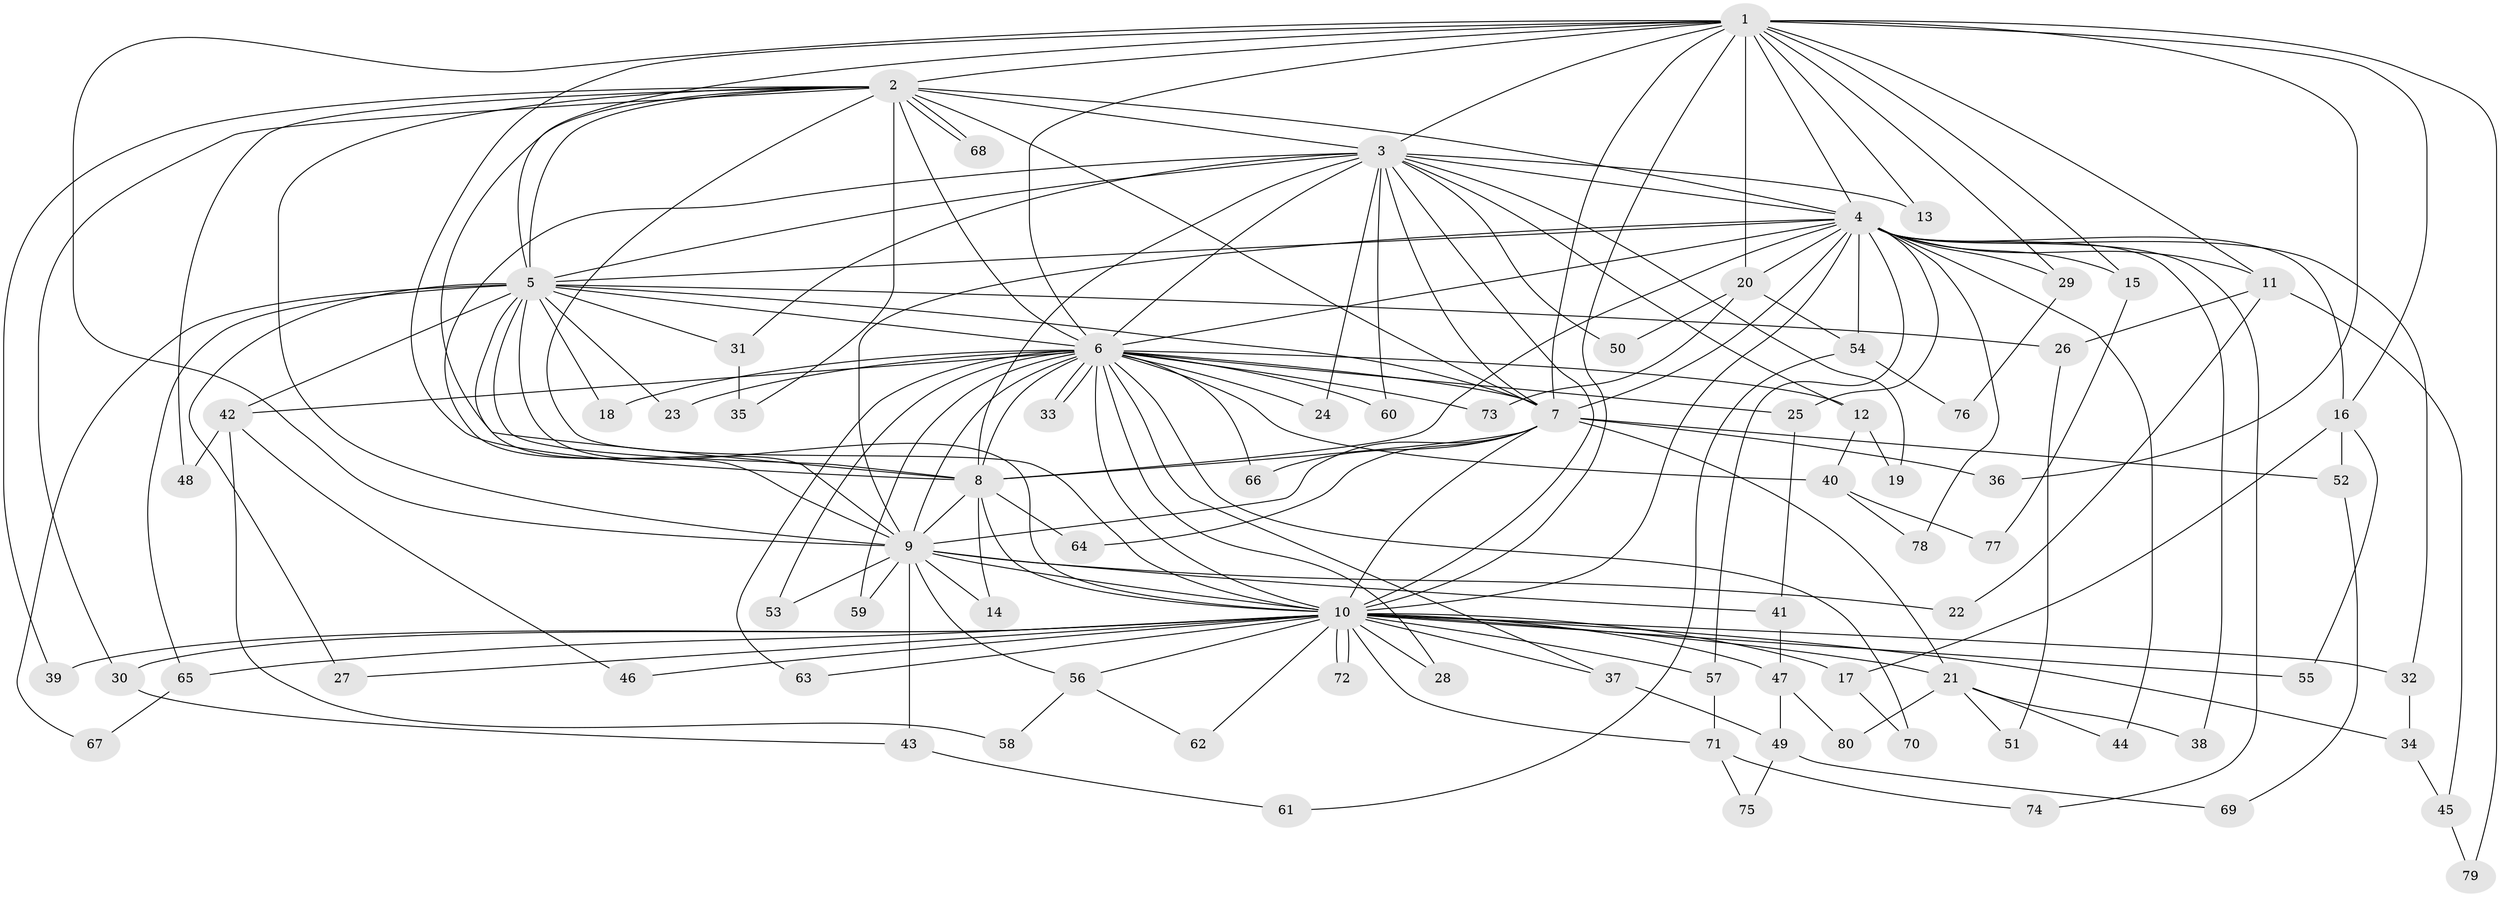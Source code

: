 // Generated by graph-tools (version 1.1) at 2025/45/03/09/25 04:45:09]
// undirected, 80 vertices, 185 edges
graph export_dot {
graph [start="1"]
  node [color=gray90,style=filled];
  1;
  2;
  3;
  4;
  5;
  6;
  7;
  8;
  9;
  10;
  11;
  12;
  13;
  14;
  15;
  16;
  17;
  18;
  19;
  20;
  21;
  22;
  23;
  24;
  25;
  26;
  27;
  28;
  29;
  30;
  31;
  32;
  33;
  34;
  35;
  36;
  37;
  38;
  39;
  40;
  41;
  42;
  43;
  44;
  45;
  46;
  47;
  48;
  49;
  50;
  51;
  52;
  53;
  54;
  55;
  56;
  57;
  58;
  59;
  60;
  61;
  62;
  63;
  64;
  65;
  66;
  67;
  68;
  69;
  70;
  71;
  72;
  73;
  74;
  75;
  76;
  77;
  78;
  79;
  80;
  1 -- 2;
  1 -- 3;
  1 -- 4;
  1 -- 5;
  1 -- 6;
  1 -- 7;
  1 -- 8;
  1 -- 9;
  1 -- 10;
  1 -- 11;
  1 -- 13;
  1 -- 15;
  1 -- 16;
  1 -- 20;
  1 -- 29;
  1 -- 36;
  1 -- 79;
  2 -- 3;
  2 -- 4;
  2 -- 5;
  2 -- 6;
  2 -- 7;
  2 -- 8;
  2 -- 9;
  2 -- 10;
  2 -- 30;
  2 -- 35;
  2 -- 39;
  2 -- 48;
  2 -- 68;
  2 -- 68;
  3 -- 4;
  3 -- 5;
  3 -- 6;
  3 -- 7;
  3 -- 8;
  3 -- 9;
  3 -- 10;
  3 -- 12;
  3 -- 13;
  3 -- 19;
  3 -- 24;
  3 -- 31;
  3 -- 50;
  3 -- 60;
  4 -- 5;
  4 -- 6;
  4 -- 7;
  4 -- 8;
  4 -- 9;
  4 -- 10;
  4 -- 11;
  4 -- 15;
  4 -- 16;
  4 -- 20;
  4 -- 25;
  4 -- 29;
  4 -- 32;
  4 -- 38;
  4 -- 44;
  4 -- 54;
  4 -- 57;
  4 -- 74;
  4 -- 78;
  5 -- 6;
  5 -- 7;
  5 -- 8;
  5 -- 9;
  5 -- 10;
  5 -- 18;
  5 -- 23;
  5 -- 26;
  5 -- 27;
  5 -- 31;
  5 -- 42;
  5 -- 65;
  5 -- 67;
  6 -- 7;
  6 -- 8;
  6 -- 9;
  6 -- 10;
  6 -- 12;
  6 -- 18;
  6 -- 23;
  6 -- 24;
  6 -- 25;
  6 -- 28;
  6 -- 33;
  6 -- 33;
  6 -- 37;
  6 -- 40;
  6 -- 42;
  6 -- 53;
  6 -- 59;
  6 -- 60;
  6 -- 63;
  6 -- 66;
  6 -- 70;
  6 -- 73;
  7 -- 8;
  7 -- 9;
  7 -- 10;
  7 -- 21;
  7 -- 36;
  7 -- 52;
  7 -- 64;
  7 -- 66;
  8 -- 9;
  8 -- 10;
  8 -- 14;
  8 -- 64;
  9 -- 10;
  9 -- 14;
  9 -- 22;
  9 -- 41;
  9 -- 43;
  9 -- 53;
  9 -- 56;
  9 -- 59;
  10 -- 17;
  10 -- 21;
  10 -- 27;
  10 -- 28;
  10 -- 30;
  10 -- 32;
  10 -- 34;
  10 -- 37;
  10 -- 39;
  10 -- 46;
  10 -- 47;
  10 -- 55;
  10 -- 56;
  10 -- 57;
  10 -- 62;
  10 -- 63;
  10 -- 65;
  10 -- 71;
  10 -- 72;
  10 -- 72;
  11 -- 22;
  11 -- 26;
  11 -- 45;
  12 -- 19;
  12 -- 40;
  15 -- 77;
  16 -- 17;
  16 -- 52;
  16 -- 55;
  17 -- 70;
  20 -- 50;
  20 -- 54;
  20 -- 73;
  21 -- 38;
  21 -- 44;
  21 -- 51;
  21 -- 80;
  25 -- 41;
  26 -- 51;
  29 -- 76;
  30 -- 43;
  31 -- 35;
  32 -- 34;
  34 -- 45;
  37 -- 49;
  40 -- 77;
  40 -- 78;
  41 -- 47;
  42 -- 46;
  42 -- 48;
  42 -- 58;
  43 -- 61;
  45 -- 79;
  47 -- 49;
  47 -- 80;
  49 -- 69;
  49 -- 75;
  52 -- 69;
  54 -- 61;
  54 -- 76;
  56 -- 58;
  56 -- 62;
  57 -- 71;
  65 -- 67;
  71 -- 74;
  71 -- 75;
}
